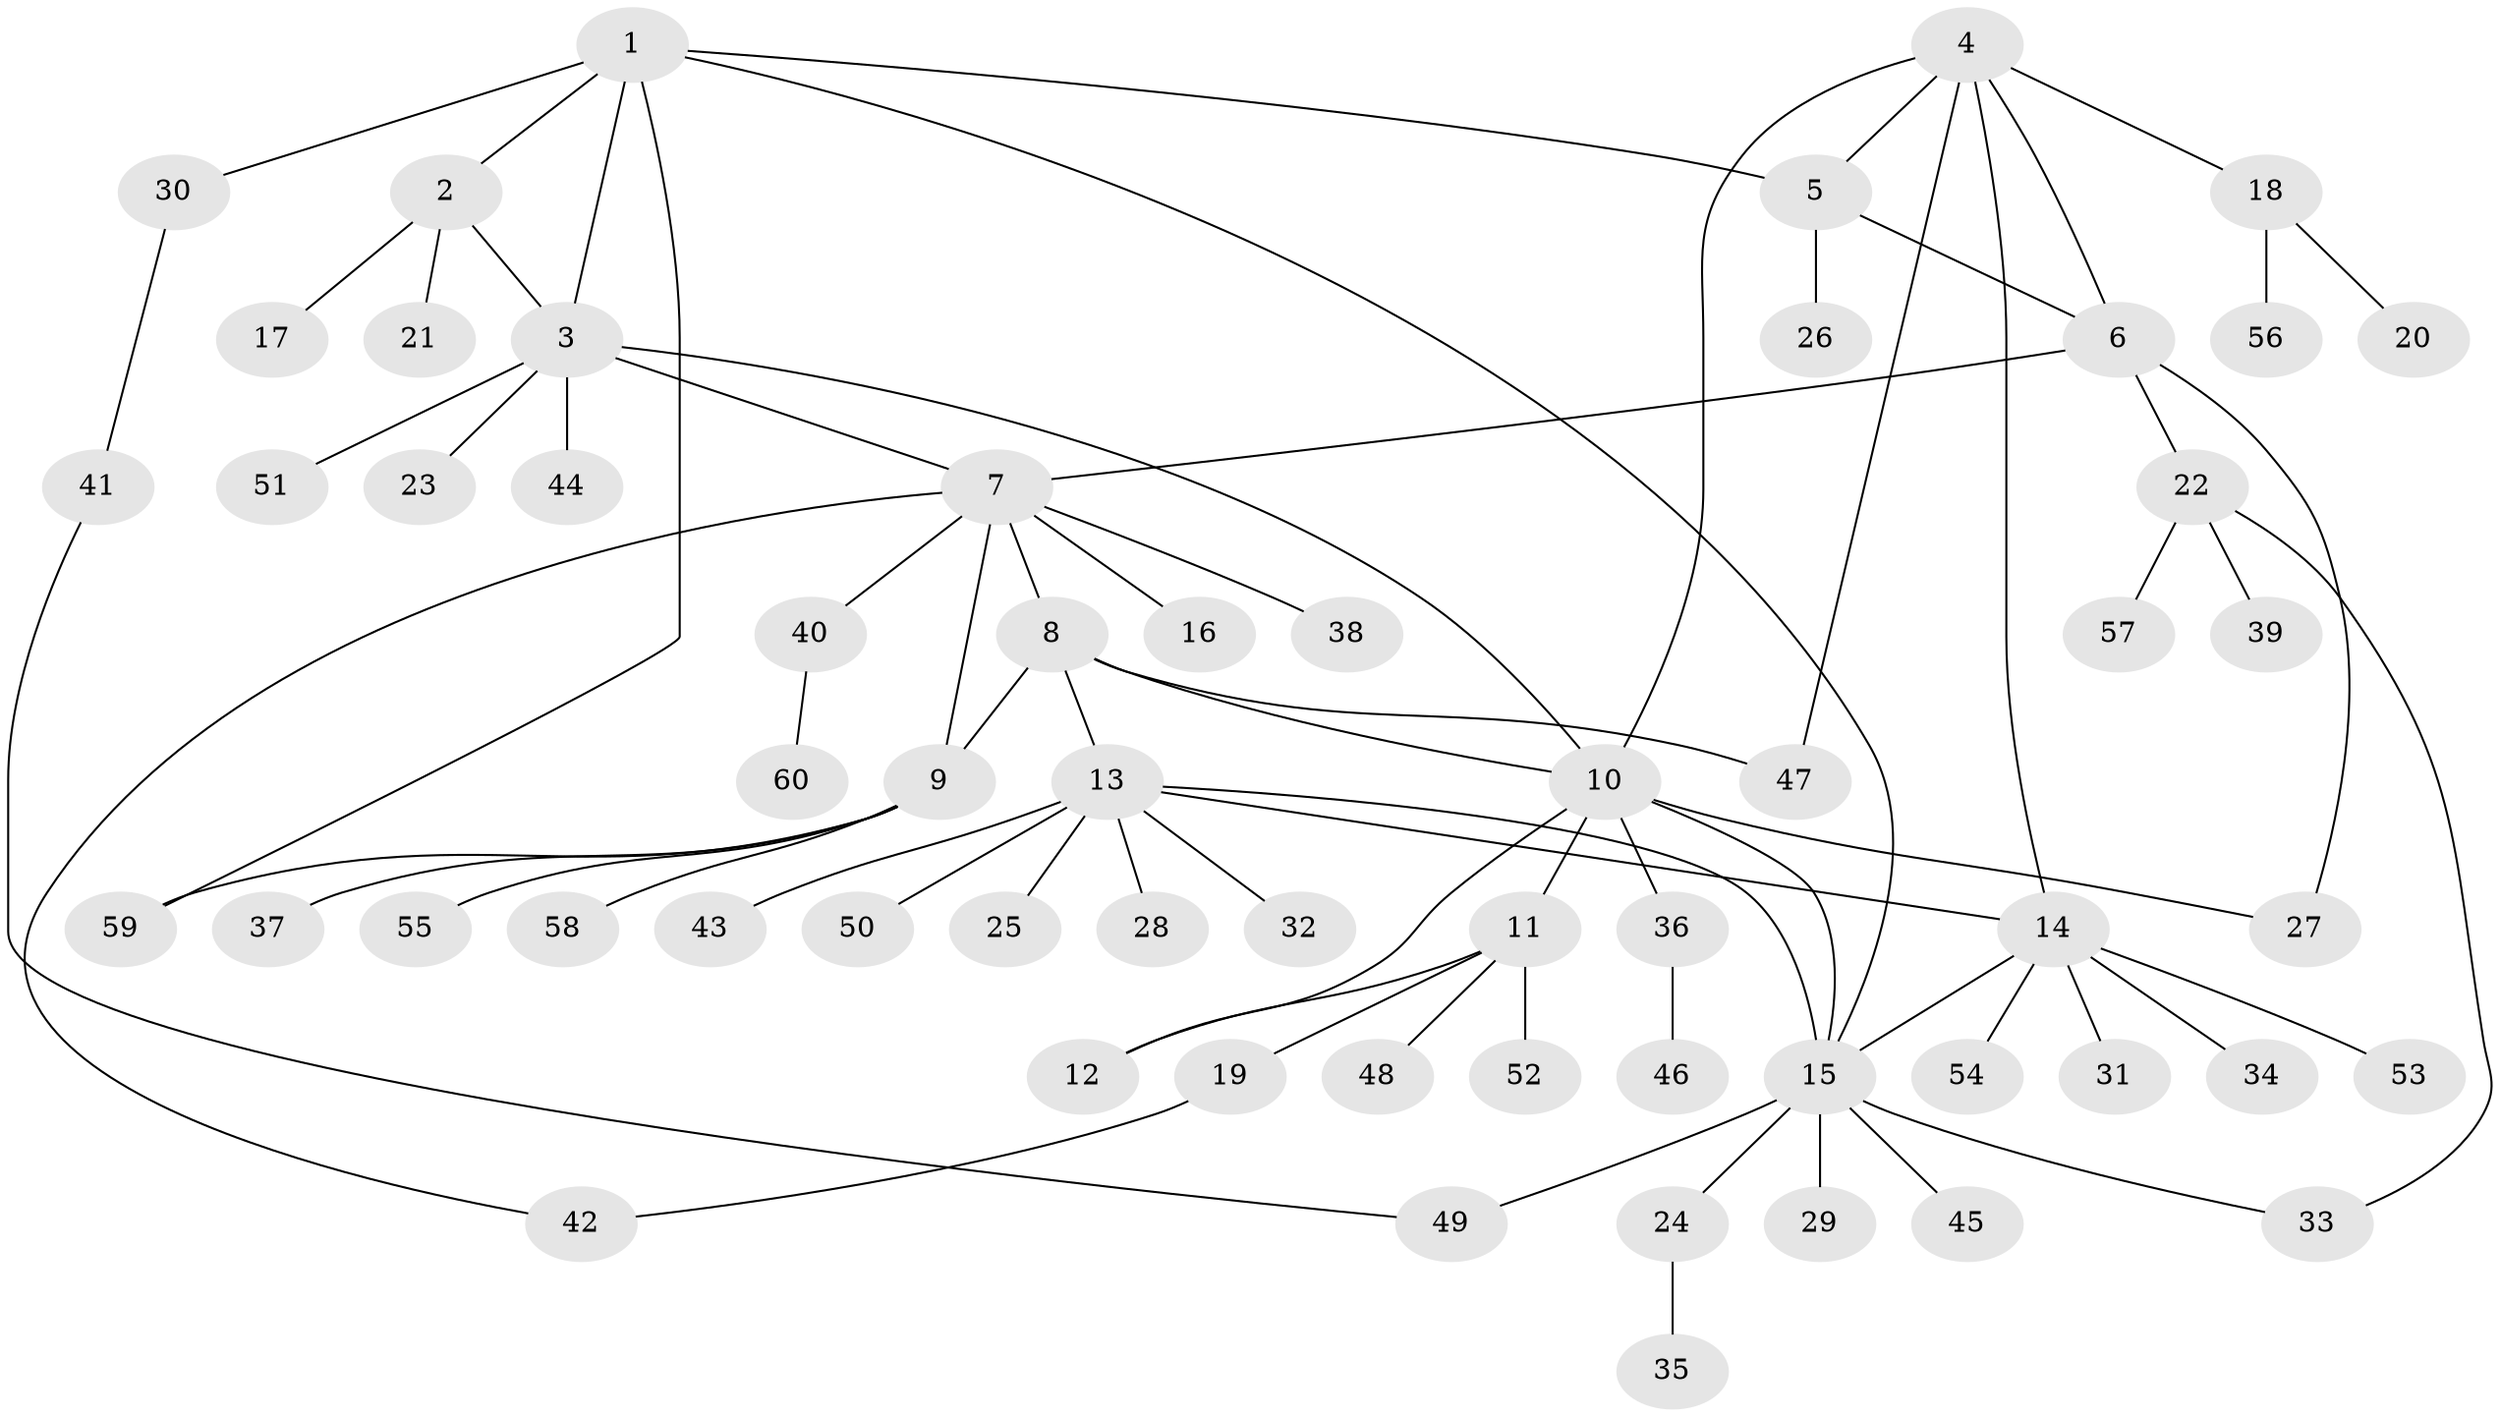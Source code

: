 // coarse degree distribution, {6: 0.06818181818181818, 3: 0.022727272727272728, 11: 0.022727272727272728, 4: 0.045454545454545456, 7: 0.045454545454545456, 8: 0.045454545454545456, 5: 0.045454545454545456, 1: 0.5454545454545454, 2: 0.1590909090909091}
// Generated by graph-tools (version 1.1) at 2025/52/02/27/25 19:52:22]
// undirected, 60 vertices, 76 edges
graph export_dot {
graph [start="1"]
  node [color=gray90,style=filled];
  1;
  2;
  3;
  4;
  5;
  6;
  7;
  8;
  9;
  10;
  11;
  12;
  13;
  14;
  15;
  16;
  17;
  18;
  19;
  20;
  21;
  22;
  23;
  24;
  25;
  26;
  27;
  28;
  29;
  30;
  31;
  32;
  33;
  34;
  35;
  36;
  37;
  38;
  39;
  40;
  41;
  42;
  43;
  44;
  45;
  46;
  47;
  48;
  49;
  50;
  51;
  52;
  53;
  54;
  55;
  56;
  57;
  58;
  59;
  60;
  1 -- 2;
  1 -- 3;
  1 -- 5;
  1 -- 15;
  1 -- 30;
  1 -- 59;
  2 -- 3;
  2 -- 17;
  2 -- 21;
  3 -- 7;
  3 -- 10;
  3 -- 23;
  3 -- 44;
  3 -- 51;
  4 -- 5;
  4 -- 6;
  4 -- 10;
  4 -- 14;
  4 -- 18;
  4 -- 47;
  5 -- 6;
  5 -- 26;
  6 -- 7;
  6 -- 22;
  6 -- 27;
  7 -- 8;
  7 -- 9;
  7 -- 16;
  7 -- 38;
  7 -- 40;
  7 -- 42;
  8 -- 9;
  8 -- 10;
  8 -- 13;
  8 -- 47;
  9 -- 37;
  9 -- 55;
  9 -- 58;
  9 -- 59;
  10 -- 11;
  10 -- 12;
  10 -- 15;
  10 -- 27;
  10 -- 36;
  11 -- 12;
  11 -- 19;
  11 -- 48;
  11 -- 52;
  13 -- 14;
  13 -- 15;
  13 -- 25;
  13 -- 28;
  13 -- 32;
  13 -- 43;
  13 -- 50;
  14 -- 15;
  14 -- 31;
  14 -- 34;
  14 -- 53;
  14 -- 54;
  15 -- 24;
  15 -- 29;
  15 -- 33;
  15 -- 45;
  15 -- 49;
  18 -- 20;
  18 -- 56;
  19 -- 42;
  22 -- 33;
  22 -- 39;
  22 -- 57;
  24 -- 35;
  30 -- 41;
  36 -- 46;
  40 -- 60;
  41 -- 49;
}
